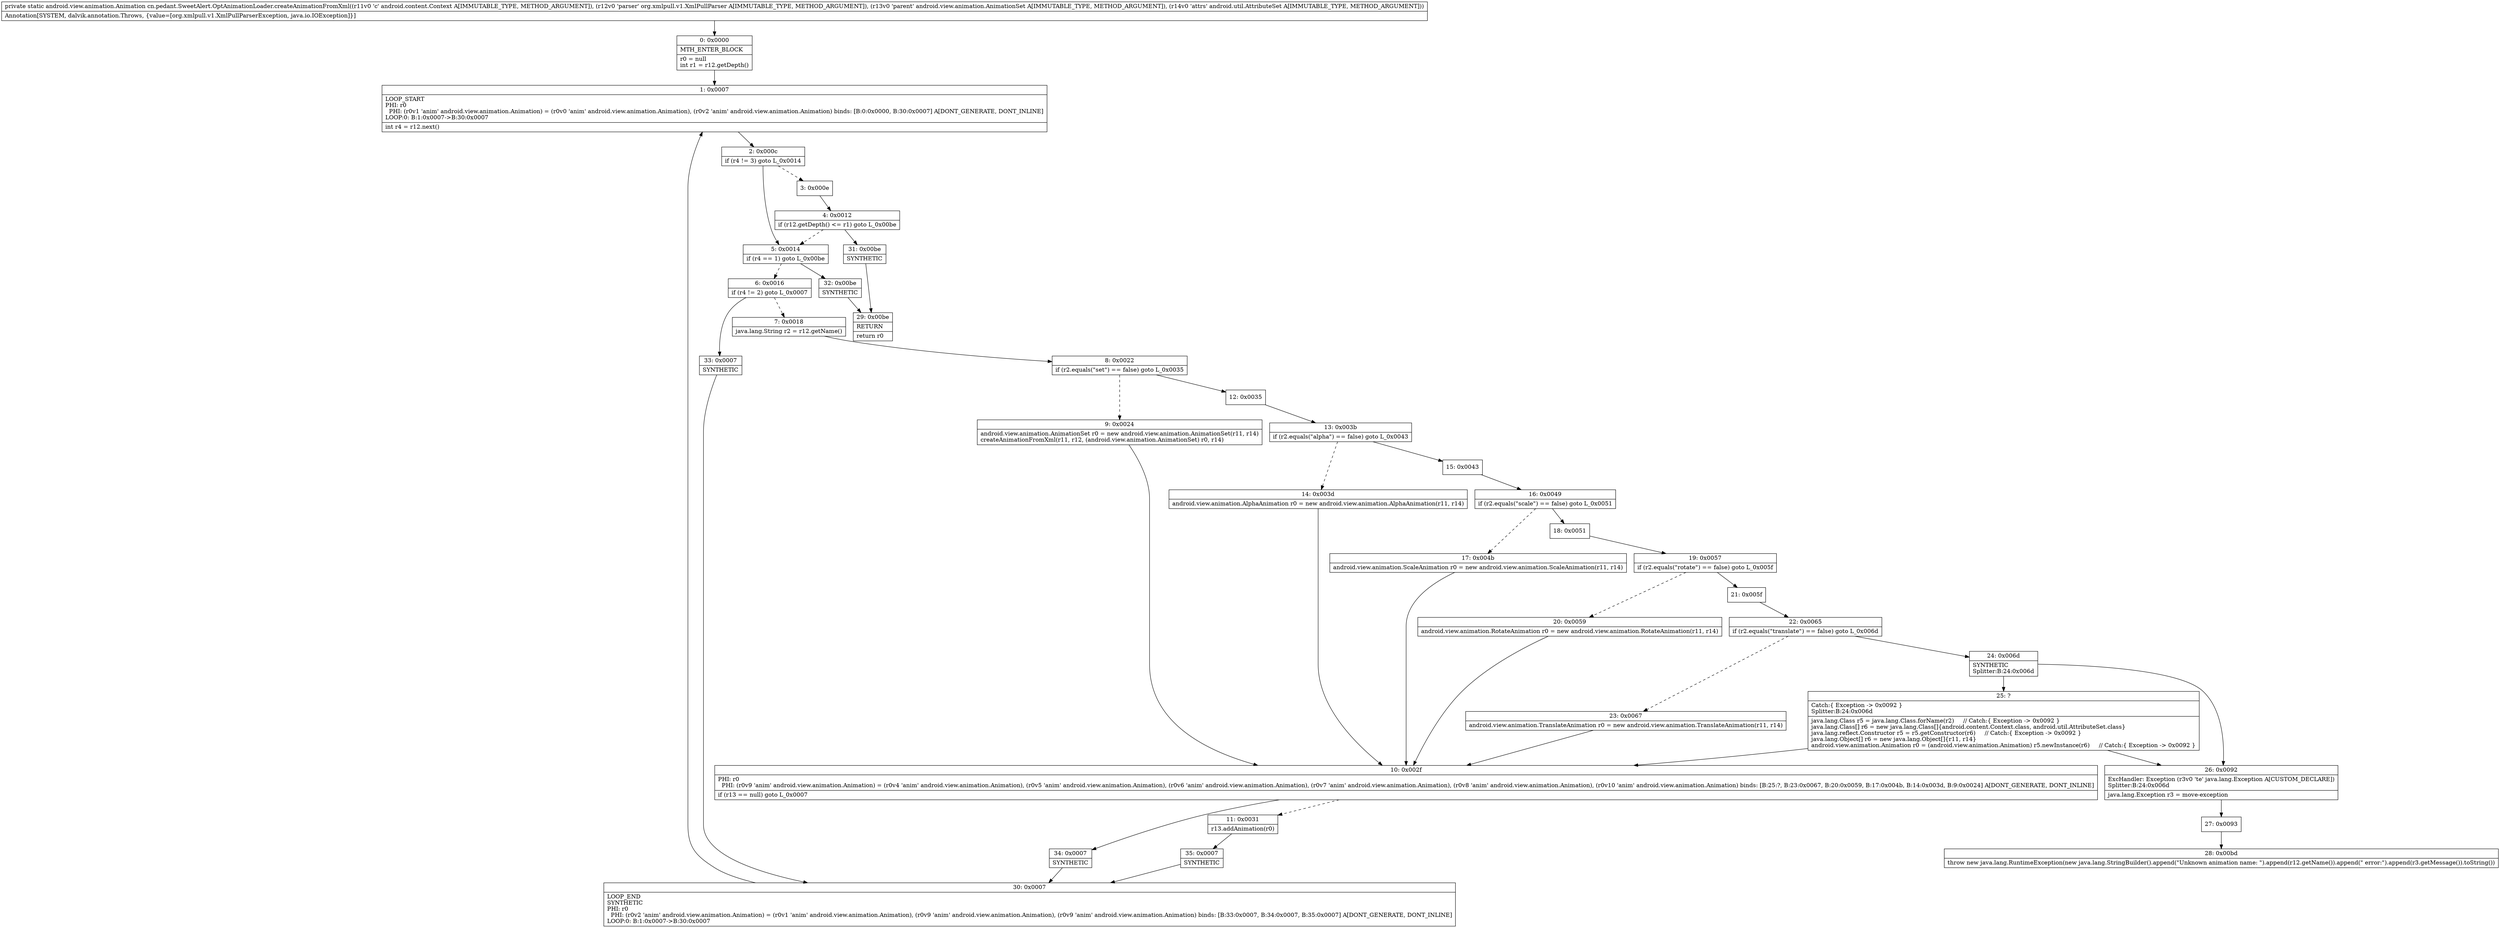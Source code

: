 digraph "CFG forcn.pedant.SweetAlert.OptAnimationLoader.createAnimationFromXml(Landroid\/content\/Context;Lorg\/xmlpull\/v1\/XmlPullParser;Landroid\/view\/animation\/AnimationSet;Landroid\/util\/AttributeSet;)Landroid\/view\/animation\/Animation;" {
Node_0 [shape=record,label="{0\:\ 0x0000|MTH_ENTER_BLOCK\l|r0 = null\lint r1 = r12.getDepth()\l}"];
Node_1 [shape=record,label="{1\:\ 0x0007|LOOP_START\lPHI: r0 \l  PHI: (r0v1 'anim' android.view.animation.Animation) = (r0v0 'anim' android.view.animation.Animation), (r0v2 'anim' android.view.animation.Animation) binds: [B:0:0x0000, B:30:0x0007] A[DONT_GENERATE, DONT_INLINE]\lLOOP:0: B:1:0x0007\-\>B:30:0x0007\l|int r4 = r12.next()\l}"];
Node_2 [shape=record,label="{2\:\ 0x000c|if (r4 != 3) goto L_0x0014\l}"];
Node_3 [shape=record,label="{3\:\ 0x000e}"];
Node_4 [shape=record,label="{4\:\ 0x0012|if (r12.getDepth() \<= r1) goto L_0x00be\l}"];
Node_5 [shape=record,label="{5\:\ 0x0014|if (r4 == 1) goto L_0x00be\l}"];
Node_6 [shape=record,label="{6\:\ 0x0016|if (r4 != 2) goto L_0x0007\l}"];
Node_7 [shape=record,label="{7\:\ 0x0018|java.lang.String r2 = r12.getName()\l}"];
Node_8 [shape=record,label="{8\:\ 0x0022|if (r2.equals(\"set\") == false) goto L_0x0035\l}"];
Node_9 [shape=record,label="{9\:\ 0x0024|android.view.animation.AnimationSet r0 = new android.view.animation.AnimationSet(r11, r14)\lcreateAnimationFromXml(r11, r12, (android.view.animation.AnimationSet) r0, r14)\l}"];
Node_10 [shape=record,label="{10\:\ 0x002f|PHI: r0 \l  PHI: (r0v9 'anim' android.view.animation.Animation) = (r0v4 'anim' android.view.animation.Animation), (r0v5 'anim' android.view.animation.Animation), (r0v6 'anim' android.view.animation.Animation), (r0v7 'anim' android.view.animation.Animation), (r0v8 'anim' android.view.animation.Animation), (r0v10 'anim' android.view.animation.Animation) binds: [B:25:?, B:23:0x0067, B:20:0x0059, B:17:0x004b, B:14:0x003d, B:9:0x0024] A[DONT_GENERATE, DONT_INLINE]\l|if (r13 == null) goto L_0x0007\l}"];
Node_11 [shape=record,label="{11\:\ 0x0031|r13.addAnimation(r0)\l}"];
Node_12 [shape=record,label="{12\:\ 0x0035}"];
Node_13 [shape=record,label="{13\:\ 0x003b|if (r2.equals(\"alpha\") == false) goto L_0x0043\l}"];
Node_14 [shape=record,label="{14\:\ 0x003d|android.view.animation.AlphaAnimation r0 = new android.view.animation.AlphaAnimation(r11, r14)\l}"];
Node_15 [shape=record,label="{15\:\ 0x0043}"];
Node_16 [shape=record,label="{16\:\ 0x0049|if (r2.equals(\"scale\") == false) goto L_0x0051\l}"];
Node_17 [shape=record,label="{17\:\ 0x004b|android.view.animation.ScaleAnimation r0 = new android.view.animation.ScaleAnimation(r11, r14)\l}"];
Node_18 [shape=record,label="{18\:\ 0x0051}"];
Node_19 [shape=record,label="{19\:\ 0x0057|if (r2.equals(\"rotate\") == false) goto L_0x005f\l}"];
Node_20 [shape=record,label="{20\:\ 0x0059|android.view.animation.RotateAnimation r0 = new android.view.animation.RotateAnimation(r11, r14)\l}"];
Node_21 [shape=record,label="{21\:\ 0x005f}"];
Node_22 [shape=record,label="{22\:\ 0x0065|if (r2.equals(\"translate\") == false) goto L_0x006d\l}"];
Node_23 [shape=record,label="{23\:\ 0x0067|android.view.animation.TranslateAnimation r0 = new android.view.animation.TranslateAnimation(r11, r14)\l}"];
Node_24 [shape=record,label="{24\:\ 0x006d|SYNTHETIC\lSplitter:B:24:0x006d\l}"];
Node_25 [shape=record,label="{25\:\ ?|Catch:\{ Exception \-\> 0x0092 \}\lSplitter:B:24:0x006d\l|java.lang.Class r5 = java.lang.Class.forName(r2)     \/\/ Catch:\{ Exception \-\> 0x0092 \}\ljava.lang.Class[] r6 = new java.lang.Class[]\{android.content.Context.class, android.util.AttributeSet.class\}\ljava.lang.reflect.Constructor r5 = r5.getConstructor(r6)     \/\/ Catch:\{ Exception \-\> 0x0092 \}\ljava.lang.Object[] r6 = new java.lang.Object[]\{r11, r14\}\landroid.view.animation.Animation r0 = (android.view.animation.Animation) r5.newInstance(r6)     \/\/ Catch:\{ Exception \-\> 0x0092 \}\l}"];
Node_26 [shape=record,label="{26\:\ 0x0092|ExcHandler: Exception (r3v0 'te' java.lang.Exception A[CUSTOM_DECLARE])\lSplitter:B:24:0x006d\l|java.lang.Exception r3 = move\-exception\l}"];
Node_27 [shape=record,label="{27\:\ 0x0093}"];
Node_28 [shape=record,label="{28\:\ 0x00bd|throw new java.lang.RuntimeException(new java.lang.StringBuilder().append(\"Unknown animation name: \").append(r12.getName()).append(\" error:\").append(r3.getMessage()).toString())\l}"];
Node_29 [shape=record,label="{29\:\ 0x00be|RETURN\l|return r0\l}"];
Node_30 [shape=record,label="{30\:\ 0x0007|LOOP_END\lSYNTHETIC\lPHI: r0 \l  PHI: (r0v2 'anim' android.view.animation.Animation) = (r0v1 'anim' android.view.animation.Animation), (r0v9 'anim' android.view.animation.Animation), (r0v9 'anim' android.view.animation.Animation) binds: [B:33:0x0007, B:34:0x0007, B:35:0x0007] A[DONT_GENERATE, DONT_INLINE]\lLOOP:0: B:1:0x0007\-\>B:30:0x0007\l}"];
Node_31 [shape=record,label="{31\:\ 0x00be|SYNTHETIC\l}"];
Node_32 [shape=record,label="{32\:\ 0x00be|SYNTHETIC\l}"];
Node_33 [shape=record,label="{33\:\ 0x0007|SYNTHETIC\l}"];
Node_34 [shape=record,label="{34\:\ 0x0007|SYNTHETIC\l}"];
Node_35 [shape=record,label="{35\:\ 0x0007|SYNTHETIC\l}"];
MethodNode[shape=record,label="{private static android.view.animation.Animation cn.pedant.SweetAlert.OptAnimationLoader.createAnimationFromXml((r11v0 'c' android.content.Context A[IMMUTABLE_TYPE, METHOD_ARGUMENT]), (r12v0 'parser' org.xmlpull.v1.XmlPullParser A[IMMUTABLE_TYPE, METHOD_ARGUMENT]), (r13v0 'parent' android.view.animation.AnimationSet A[IMMUTABLE_TYPE, METHOD_ARGUMENT]), (r14v0 'attrs' android.util.AttributeSet A[IMMUTABLE_TYPE, METHOD_ARGUMENT]))  | Annotation[SYSTEM, dalvik.annotation.Throws, \{value=[org.xmlpull.v1.XmlPullParserException, java.io.IOException]\}]\l}"];
MethodNode -> Node_0;
Node_0 -> Node_1;
Node_1 -> Node_2;
Node_2 -> Node_3[style=dashed];
Node_2 -> Node_5;
Node_3 -> Node_4;
Node_4 -> Node_5[style=dashed];
Node_4 -> Node_31;
Node_5 -> Node_6[style=dashed];
Node_5 -> Node_32;
Node_6 -> Node_7[style=dashed];
Node_6 -> Node_33;
Node_7 -> Node_8;
Node_8 -> Node_9[style=dashed];
Node_8 -> Node_12;
Node_9 -> Node_10;
Node_10 -> Node_11[style=dashed];
Node_10 -> Node_34;
Node_11 -> Node_35;
Node_12 -> Node_13;
Node_13 -> Node_14[style=dashed];
Node_13 -> Node_15;
Node_14 -> Node_10;
Node_15 -> Node_16;
Node_16 -> Node_17[style=dashed];
Node_16 -> Node_18;
Node_17 -> Node_10;
Node_18 -> Node_19;
Node_19 -> Node_20[style=dashed];
Node_19 -> Node_21;
Node_20 -> Node_10;
Node_21 -> Node_22;
Node_22 -> Node_23[style=dashed];
Node_22 -> Node_24;
Node_23 -> Node_10;
Node_24 -> Node_25;
Node_24 -> Node_26;
Node_25 -> Node_26;
Node_25 -> Node_10;
Node_26 -> Node_27;
Node_27 -> Node_28;
Node_30 -> Node_1;
Node_31 -> Node_29;
Node_32 -> Node_29;
Node_33 -> Node_30;
Node_34 -> Node_30;
Node_35 -> Node_30;
}

